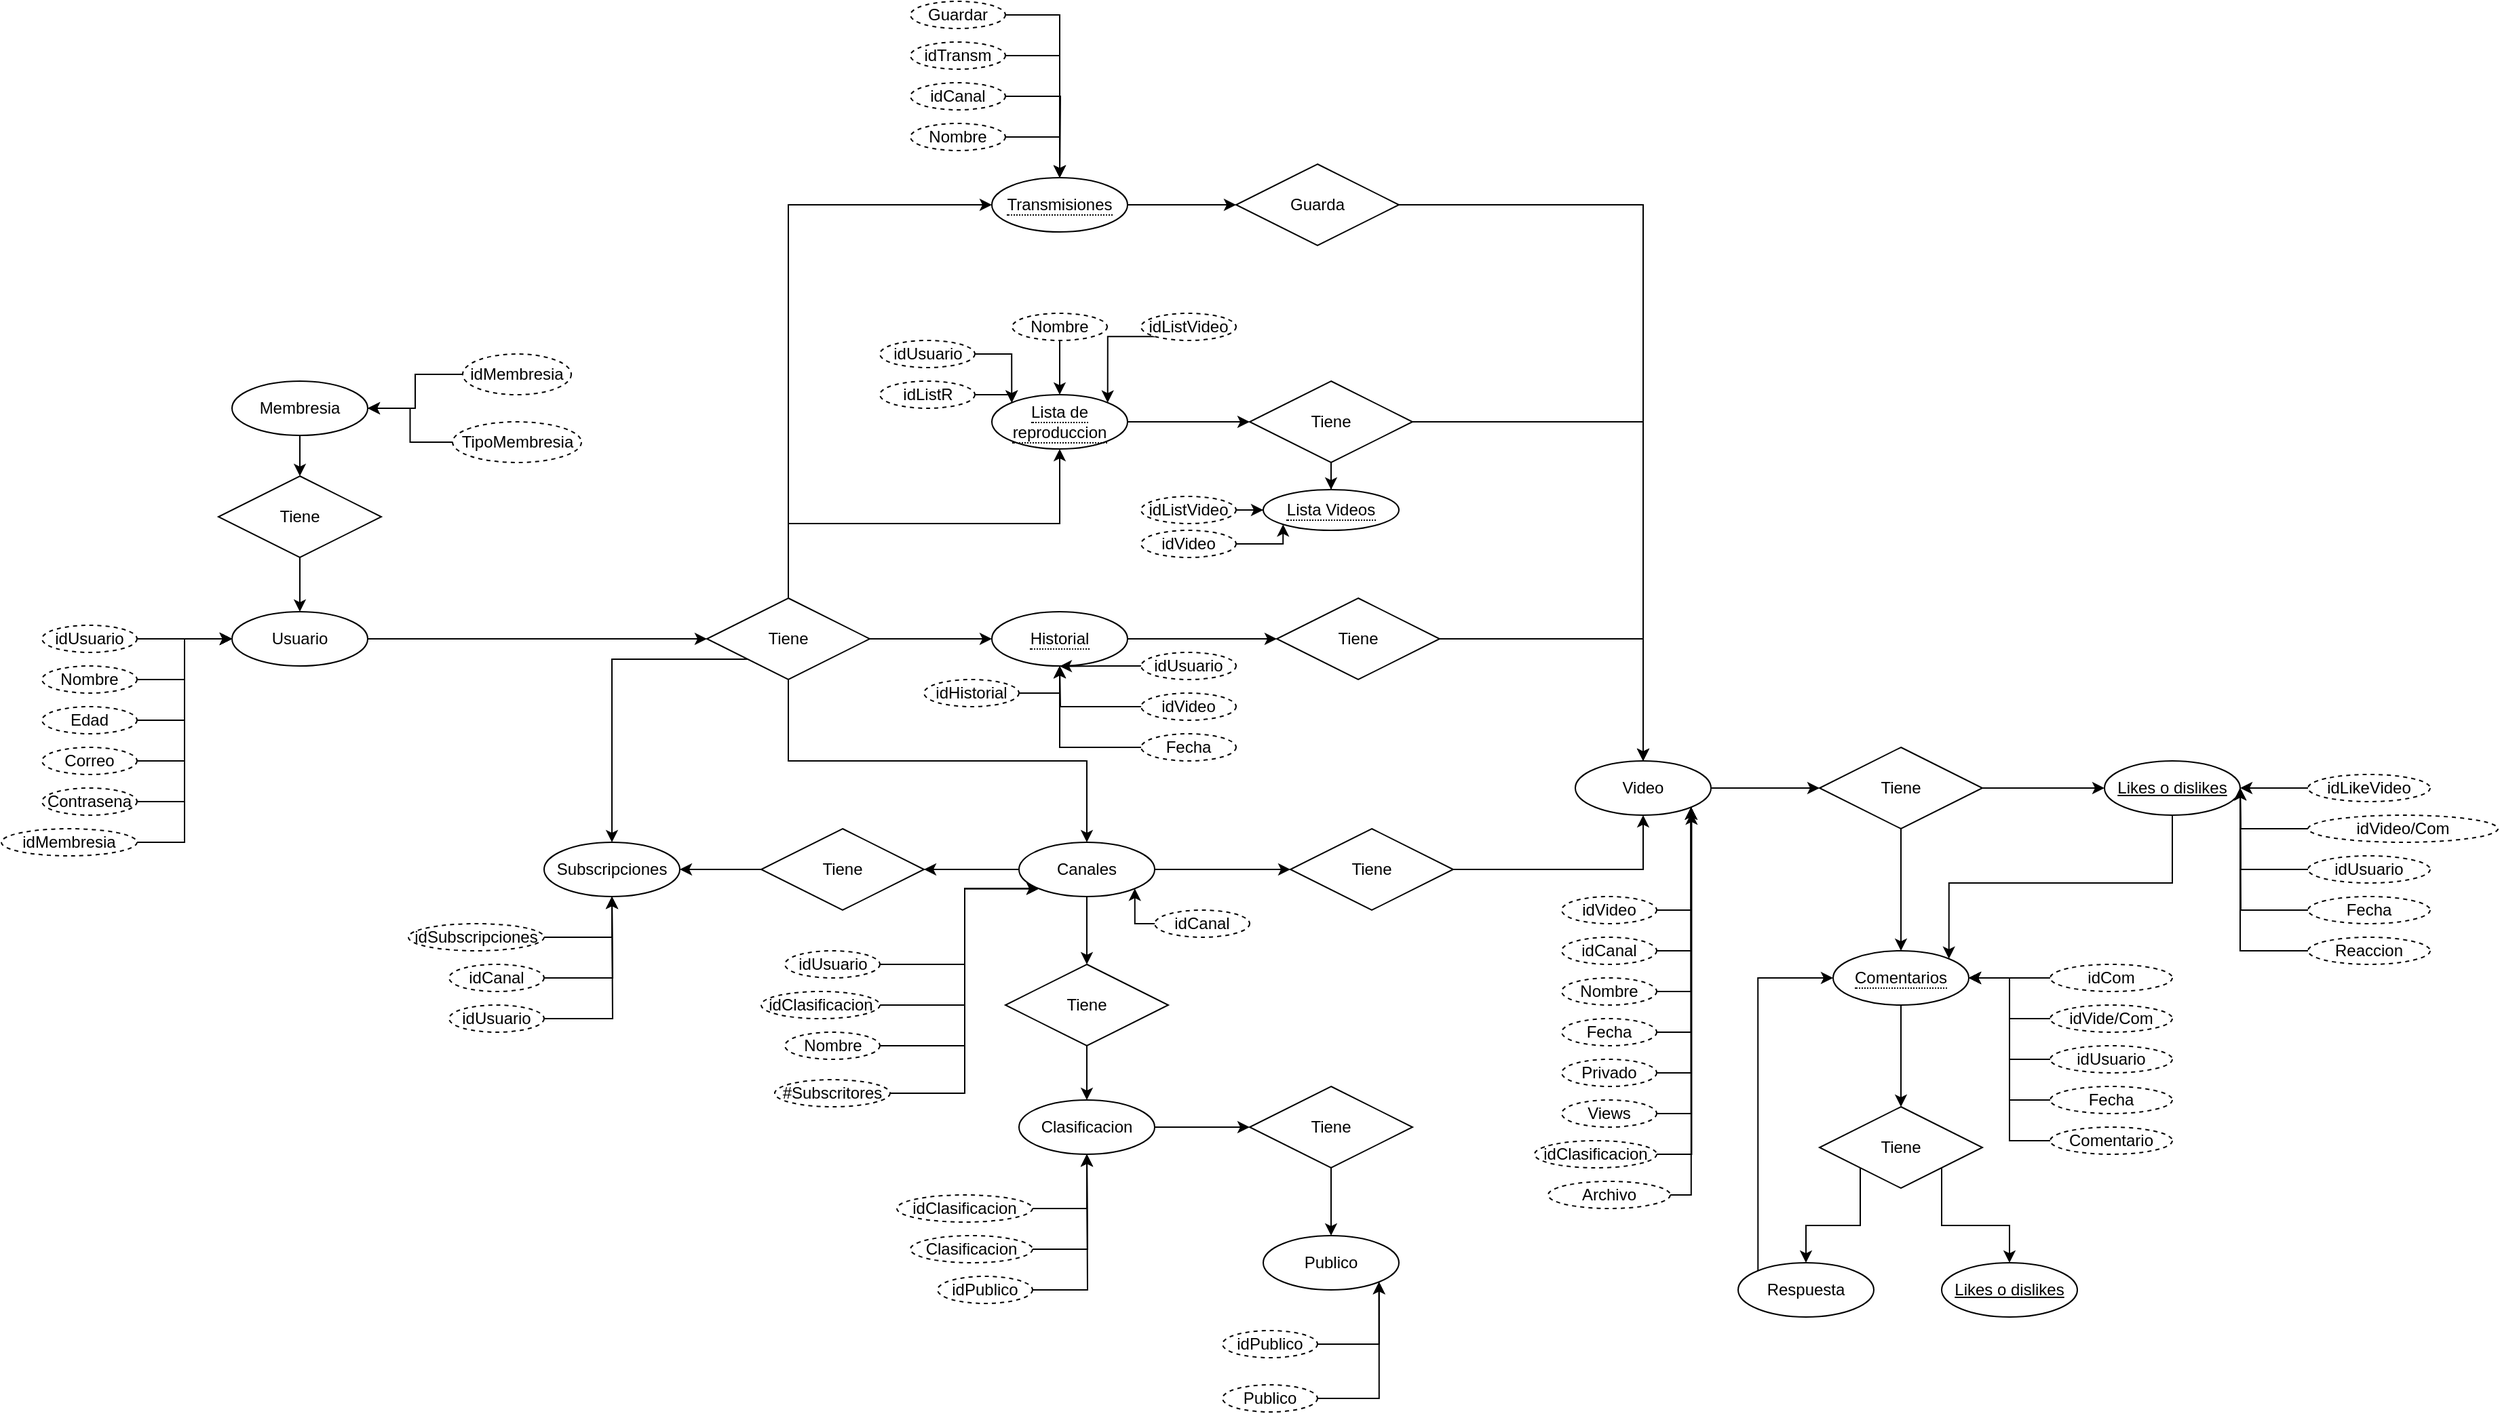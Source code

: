 <mxfile version="21.2.8" type="device">
  <diagram name="Página-1" id="x9-BwdDEvljTsPrbuYUk">
    <mxGraphModel dx="1634" dy="1512" grid="1" gridSize="10" guides="1" tooltips="1" connect="1" arrows="1" fold="1" page="1" pageScale="1" pageWidth="827" pageHeight="1169" math="0" shadow="0">
      <root>
        <mxCell id="0" />
        <mxCell id="1" parent="0" />
        <mxCell id="xXruQWbL6GqGqKSQ3jyv-20" style="edgeStyle=orthogonalEdgeStyle;rounded=0;orthogonalLoop=1;jettySize=auto;html=1;exitX=1;exitY=0.5;exitDx=0;exitDy=0;" edge="1" parent="1" source="xXruQWbL6GqGqKSQ3jyv-1" target="xXruQWbL6GqGqKSQ3jyv-2">
          <mxGeometry relative="1" as="geometry" />
        </mxCell>
        <mxCell id="xXruQWbL6GqGqKSQ3jyv-1" value="Usuario" style="ellipse;whiteSpace=wrap;html=1;align=center;" vertex="1" parent="1">
          <mxGeometry x="-130" y="220" width="100" height="40" as="geometry" />
        </mxCell>
        <mxCell id="xXruQWbL6GqGqKSQ3jyv-21" style="edgeStyle=orthogonalEdgeStyle;rounded=0;orthogonalLoop=1;jettySize=auto;html=1;exitX=1;exitY=0.5;exitDx=0;exitDy=0;entryX=0;entryY=0.5;entryDx=0;entryDy=0;" edge="1" parent="1" source="xXruQWbL6GqGqKSQ3jyv-2" target="xXruQWbL6GqGqKSQ3jyv-4">
          <mxGeometry relative="1" as="geometry" />
        </mxCell>
        <mxCell id="xXruQWbL6GqGqKSQ3jyv-23" style="edgeStyle=orthogonalEdgeStyle;rounded=0;orthogonalLoop=1;jettySize=auto;html=1;exitX=0.5;exitY=1;exitDx=0;exitDy=0;entryX=0.5;entryY=0;entryDx=0;entryDy=0;" edge="1" parent="1" source="xXruQWbL6GqGqKSQ3jyv-2" target="xXruQWbL6GqGqKSQ3jyv-5">
          <mxGeometry relative="1" as="geometry" />
        </mxCell>
        <mxCell id="xXruQWbL6GqGqKSQ3jyv-24" style="edgeStyle=orthogonalEdgeStyle;rounded=0;orthogonalLoop=1;jettySize=auto;html=1;exitX=0.5;exitY=0;exitDx=0;exitDy=0;entryX=0.5;entryY=1;entryDx=0;entryDy=0;" edge="1" parent="1" source="xXruQWbL6GqGqKSQ3jyv-2" target="xXruQWbL6GqGqKSQ3jyv-3">
          <mxGeometry relative="1" as="geometry" />
        </mxCell>
        <mxCell id="xXruQWbL6GqGqKSQ3jyv-27" style="edgeStyle=orthogonalEdgeStyle;rounded=0;orthogonalLoop=1;jettySize=auto;html=1;exitX=0;exitY=1;exitDx=0;exitDy=0;entryX=0.5;entryY=0;entryDx=0;entryDy=0;" edge="1" parent="1" source="xXruQWbL6GqGqKSQ3jyv-2" target="xXruQWbL6GqGqKSQ3jyv-7">
          <mxGeometry relative="1" as="geometry" />
        </mxCell>
        <mxCell id="xXruQWbL6GqGqKSQ3jyv-58" style="edgeStyle=orthogonalEdgeStyle;rounded=0;orthogonalLoop=1;jettySize=auto;html=1;exitX=0.5;exitY=0;exitDx=0;exitDy=0;entryX=0;entryY=0.5;entryDx=0;entryDy=0;" edge="1" parent="1" source="xXruQWbL6GqGqKSQ3jyv-2" target="xXruQWbL6GqGqKSQ3jyv-56">
          <mxGeometry relative="1" as="geometry" />
        </mxCell>
        <mxCell id="xXruQWbL6GqGqKSQ3jyv-2" value="Tiene" style="shape=rhombus;perimeter=rhombusPerimeter;whiteSpace=wrap;html=1;align=center;" vertex="1" parent="1">
          <mxGeometry x="220" y="210" width="120" height="60" as="geometry" />
        </mxCell>
        <mxCell id="xXruQWbL6GqGqKSQ3jyv-28" style="edgeStyle=orthogonalEdgeStyle;rounded=0;orthogonalLoop=1;jettySize=auto;html=1;exitX=1;exitY=0.5;exitDx=0;exitDy=0;entryX=0;entryY=0.5;entryDx=0;entryDy=0;" edge="1" parent="1" source="xXruQWbL6GqGqKSQ3jyv-3" target="xXruQWbL6GqGqKSQ3jyv-9">
          <mxGeometry relative="1" as="geometry" />
        </mxCell>
        <mxCell id="xXruQWbL6GqGqKSQ3jyv-3" value="&lt;span style=&quot;border-bottom: 1px dotted&quot;&gt;Lista de reproduccion&lt;/span&gt;" style="ellipse;whiteSpace=wrap;html=1;align=center;" vertex="1" parent="1">
          <mxGeometry x="430" y="60" width="100" height="40" as="geometry" />
        </mxCell>
        <mxCell id="xXruQWbL6GqGqKSQ3jyv-125" style="edgeStyle=orthogonalEdgeStyle;rounded=0;orthogonalLoop=1;jettySize=auto;html=1;exitX=1;exitY=0.5;exitDx=0;exitDy=0;entryX=0;entryY=0.5;entryDx=0;entryDy=0;" edge="1" parent="1" source="xXruQWbL6GqGqKSQ3jyv-4" target="xXruQWbL6GqGqKSQ3jyv-6">
          <mxGeometry relative="1" as="geometry" />
        </mxCell>
        <mxCell id="xXruQWbL6GqGqKSQ3jyv-4" value="&lt;span style=&quot;border-bottom: 1px dotted&quot;&gt;Historial&lt;/span&gt;" style="ellipse;whiteSpace=wrap;html=1;align=center;" vertex="1" parent="1">
          <mxGeometry x="430" y="220" width="100" height="40" as="geometry" />
        </mxCell>
        <mxCell id="xXruQWbL6GqGqKSQ3jyv-25" style="edgeStyle=orthogonalEdgeStyle;rounded=0;orthogonalLoop=1;jettySize=auto;html=1;exitX=0;exitY=0.5;exitDx=0;exitDy=0;entryX=1;entryY=0.5;entryDx=0;entryDy=0;" edge="1" parent="1" source="xXruQWbL6GqGqKSQ3jyv-5" target="xXruQWbL6GqGqKSQ3jyv-10">
          <mxGeometry relative="1" as="geometry" />
        </mxCell>
        <mxCell id="xXruQWbL6GqGqKSQ3jyv-29" style="edgeStyle=orthogonalEdgeStyle;rounded=0;orthogonalLoop=1;jettySize=auto;html=1;exitX=1;exitY=0.5;exitDx=0;exitDy=0;" edge="1" parent="1" source="xXruQWbL6GqGqKSQ3jyv-5" target="xXruQWbL6GqGqKSQ3jyv-11">
          <mxGeometry relative="1" as="geometry" />
        </mxCell>
        <mxCell id="xXruQWbL6GqGqKSQ3jyv-44" value="" style="edgeStyle=orthogonalEdgeStyle;rounded=0;orthogonalLoop=1;jettySize=auto;html=1;" edge="1" parent="1" source="xXruQWbL6GqGqKSQ3jyv-5" target="xXruQWbL6GqGqKSQ3jyv-42">
          <mxGeometry relative="1" as="geometry" />
        </mxCell>
        <mxCell id="xXruQWbL6GqGqKSQ3jyv-5" value="Canales" style="ellipse;whiteSpace=wrap;html=1;align=center;" vertex="1" parent="1">
          <mxGeometry x="450" y="390" width="100" height="40" as="geometry" />
        </mxCell>
        <mxCell id="xXruQWbL6GqGqKSQ3jyv-31" style="edgeStyle=orthogonalEdgeStyle;rounded=0;orthogonalLoop=1;jettySize=auto;html=1;exitX=1;exitY=0.5;exitDx=0;exitDy=0;entryX=0.5;entryY=0;entryDx=0;entryDy=0;" edge="1" parent="1" source="xXruQWbL6GqGqKSQ3jyv-6" target="xXruQWbL6GqGqKSQ3jyv-8">
          <mxGeometry relative="1" as="geometry" />
        </mxCell>
        <mxCell id="xXruQWbL6GqGqKSQ3jyv-6" value="Tiene" style="shape=rhombus;perimeter=rhombusPerimeter;whiteSpace=wrap;html=1;align=center;" vertex="1" parent="1">
          <mxGeometry x="640" y="210" width="120" height="60" as="geometry" />
        </mxCell>
        <mxCell id="xXruQWbL6GqGqKSQ3jyv-7" value="Subscripciones" style="ellipse;whiteSpace=wrap;html=1;align=center;" vertex="1" parent="1">
          <mxGeometry x="100" y="390" width="100" height="40" as="geometry" />
        </mxCell>
        <mxCell id="xXruQWbL6GqGqKSQ3jyv-33" style="edgeStyle=orthogonalEdgeStyle;rounded=0;orthogonalLoop=1;jettySize=auto;html=1;exitX=1;exitY=0.5;exitDx=0;exitDy=0;entryX=0;entryY=0.5;entryDx=0;entryDy=0;" edge="1" parent="1" source="xXruQWbL6GqGqKSQ3jyv-8" target="xXruQWbL6GqGqKSQ3jyv-14">
          <mxGeometry relative="1" as="geometry" />
        </mxCell>
        <mxCell id="xXruQWbL6GqGqKSQ3jyv-8" value="Video" style="ellipse;whiteSpace=wrap;html=1;align=center;" vertex="1" parent="1">
          <mxGeometry x="860" y="330" width="100" height="40" as="geometry" />
        </mxCell>
        <mxCell id="xXruQWbL6GqGqKSQ3jyv-30" style="edgeStyle=orthogonalEdgeStyle;rounded=0;orthogonalLoop=1;jettySize=auto;html=1;exitX=1;exitY=0.5;exitDx=0;exitDy=0;entryX=0.5;entryY=0;entryDx=0;entryDy=0;" edge="1" parent="1" source="xXruQWbL6GqGqKSQ3jyv-9" target="xXruQWbL6GqGqKSQ3jyv-8">
          <mxGeometry relative="1" as="geometry" />
        </mxCell>
        <mxCell id="xXruQWbL6GqGqKSQ3jyv-135" value="" style="edgeStyle=orthogonalEdgeStyle;rounded=0;orthogonalLoop=1;jettySize=auto;html=1;" edge="1" parent="1" source="xXruQWbL6GqGqKSQ3jyv-9" target="xXruQWbL6GqGqKSQ3jyv-134">
          <mxGeometry relative="1" as="geometry" />
        </mxCell>
        <mxCell id="xXruQWbL6GqGqKSQ3jyv-9" value="Tiene" style="shape=rhombus;perimeter=rhombusPerimeter;whiteSpace=wrap;html=1;align=center;" vertex="1" parent="1">
          <mxGeometry x="620" y="50" width="120" height="60" as="geometry" />
        </mxCell>
        <mxCell id="xXruQWbL6GqGqKSQ3jyv-26" value="" style="edgeStyle=orthogonalEdgeStyle;rounded=0;orthogonalLoop=1;jettySize=auto;html=1;" edge="1" parent="1" source="xXruQWbL6GqGqKSQ3jyv-10" target="xXruQWbL6GqGqKSQ3jyv-7">
          <mxGeometry relative="1" as="geometry" />
        </mxCell>
        <mxCell id="xXruQWbL6GqGqKSQ3jyv-10" value="Tiene" style="shape=rhombus;perimeter=rhombusPerimeter;whiteSpace=wrap;html=1;align=center;" vertex="1" parent="1">
          <mxGeometry x="260" y="380" width="120" height="60" as="geometry" />
        </mxCell>
        <mxCell id="xXruQWbL6GqGqKSQ3jyv-32" style="edgeStyle=orthogonalEdgeStyle;rounded=0;orthogonalLoop=1;jettySize=auto;html=1;exitX=1;exitY=0.5;exitDx=0;exitDy=0;entryX=0.5;entryY=1;entryDx=0;entryDy=0;" edge="1" parent="1" source="xXruQWbL6GqGqKSQ3jyv-11" target="xXruQWbL6GqGqKSQ3jyv-8">
          <mxGeometry relative="1" as="geometry" />
        </mxCell>
        <mxCell id="xXruQWbL6GqGqKSQ3jyv-11" value="Tiene" style="shape=rhombus;perimeter=rhombusPerimeter;whiteSpace=wrap;html=1;align=center;" vertex="1" parent="1">
          <mxGeometry x="650" y="380" width="120" height="60" as="geometry" />
        </mxCell>
        <mxCell id="xXruQWbL6GqGqKSQ3jyv-221" style="edgeStyle=orthogonalEdgeStyle;rounded=0;orthogonalLoop=1;jettySize=auto;html=1;exitX=0.5;exitY=1;exitDx=0;exitDy=0;entryX=1;entryY=0;entryDx=0;entryDy=0;" edge="1" parent="1" source="xXruQWbL6GqGqKSQ3jyv-12" target="xXruQWbL6GqGqKSQ3jyv-15">
          <mxGeometry relative="1" as="geometry" />
        </mxCell>
        <mxCell id="xXruQWbL6GqGqKSQ3jyv-12" value="Likes o dislikes" style="ellipse;whiteSpace=wrap;html=1;align=center;fontStyle=4;" vertex="1" parent="1">
          <mxGeometry x="1250" y="330" width="100" height="40" as="geometry" />
        </mxCell>
        <mxCell id="xXruQWbL6GqGqKSQ3jyv-34" style="edgeStyle=orthogonalEdgeStyle;rounded=0;orthogonalLoop=1;jettySize=auto;html=1;exitX=1;exitY=0.5;exitDx=0;exitDy=0;" edge="1" parent="1" source="xXruQWbL6GqGqKSQ3jyv-14" target="xXruQWbL6GqGqKSQ3jyv-12">
          <mxGeometry relative="1" as="geometry" />
        </mxCell>
        <mxCell id="xXruQWbL6GqGqKSQ3jyv-35" style="edgeStyle=orthogonalEdgeStyle;rounded=0;orthogonalLoop=1;jettySize=auto;html=1;exitX=0.5;exitY=1;exitDx=0;exitDy=0;entryX=0.5;entryY=0;entryDx=0;entryDy=0;" edge="1" parent="1" source="xXruQWbL6GqGqKSQ3jyv-14" target="xXruQWbL6GqGqKSQ3jyv-15">
          <mxGeometry relative="1" as="geometry" />
        </mxCell>
        <mxCell id="xXruQWbL6GqGqKSQ3jyv-14" value="Tiene" style="shape=rhombus;perimeter=rhombusPerimeter;whiteSpace=wrap;html=1;align=center;" vertex="1" parent="1">
          <mxGeometry x="1040" y="320" width="120" height="60" as="geometry" />
        </mxCell>
        <mxCell id="xXruQWbL6GqGqKSQ3jyv-37" value="" style="edgeStyle=orthogonalEdgeStyle;rounded=0;orthogonalLoop=1;jettySize=auto;html=1;" edge="1" parent="1" source="xXruQWbL6GqGqKSQ3jyv-15" target="xXruQWbL6GqGqKSQ3jyv-18">
          <mxGeometry relative="1" as="geometry" />
        </mxCell>
        <mxCell id="xXruQWbL6GqGqKSQ3jyv-15" value="&lt;span style=&quot;border-bottom: 1px dotted&quot;&gt;Comentarios&lt;/span&gt;" style="ellipse;whiteSpace=wrap;html=1;align=center;" vertex="1" parent="1">
          <mxGeometry x="1050" y="470" width="100" height="40" as="geometry" />
        </mxCell>
        <mxCell id="xXruQWbL6GqGqKSQ3jyv-16" value="Likes o dislikes" style="ellipse;whiteSpace=wrap;html=1;align=center;fontStyle=4;" vertex="1" parent="1">
          <mxGeometry x="1130" y="700" width="100" height="40" as="geometry" />
        </mxCell>
        <mxCell id="xXruQWbL6GqGqKSQ3jyv-38" style="edgeStyle=orthogonalEdgeStyle;rounded=0;orthogonalLoop=1;jettySize=auto;html=1;exitX=1;exitY=1;exitDx=0;exitDy=0;entryX=0.5;entryY=0;entryDx=0;entryDy=0;" edge="1" parent="1" source="xXruQWbL6GqGqKSQ3jyv-18" target="xXruQWbL6GqGqKSQ3jyv-16">
          <mxGeometry relative="1" as="geometry" />
        </mxCell>
        <mxCell id="xXruQWbL6GqGqKSQ3jyv-39" style="edgeStyle=orthogonalEdgeStyle;rounded=0;orthogonalLoop=1;jettySize=auto;html=1;exitX=0;exitY=1;exitDx=0;exitDy=0;entryX=0.5;entryY=0;entryDx=0;entryDy=0;" edge="1" parent="1" source="xXruQWbL6GqGqKSQ3jyv-18" target="xXruQWbL6GqGqKSQ3jyv-19">
          <mxGeometry relative="1" as="geometry" />
        </mxCell>
        <mxCell id="xXruQWbL6GqGqKSQ3jyv-18" value="Tiene" style="shape=rhombus;perimeter=rhombusPerimeter;whiteSpace=wrap;html=1;align=center;" vertex="1" parent="1">
          <mxGeometry x="1040" y="585" width="120" height="60" as="geometry" />
        </mxCell>
        <mxCell id="xXruQWbL6GqGqKSQ3jyv-220" style="edgeStyle=orthogonalEdgeStyle;rounded=0;orthogonalLoop=1;jettySize=auto;html=1;exitX=0;exitY=0;exitDx=0;exitDy=0;entryX=0;entryY=0.5;entryDx=0;entryDy=0;" edge="1" parent="1" source="xXruQWbL6GqGqKSQ3jyv-19" target="xXruQWbL6GqGqKSQ3jyv-15">
          <mxGeometry relative="1" as="geometry" />
        </mxCell>
        <mxCell id="xXruQWbL6GqGqKSQ3jyv-19" value="Respuesta" style="ellipse;whiteSpace=wrap;html=1;align=center;" vertex="1" parent="1">
          <mxGeometry x="980" y="700" width="100" height="40" as="geometry" />
        </mxCell>
        <mxCell id="xXruQWbL6GqGqKSQ3jyv-45" value="" style="edgeStyle=orthogonalEdgeStyle;rounded=0;orthogonalLoop=1;jettySize=auto;html=1;" edge="1" parent="1" source="xXruQWbL6GqGqKSQ3jyv-42" target="xXruQWbL6GqGqKSQ3jyv-43">
          <mxGeometry relative="1" as="geometry" />
        </mxCell>
        <mxCell id="xXruQWbL6GqGqKSQ3jyv-42" value="Tiene" style="shape=rhombus;perimeter=rhombusPerimeter;whiteSpace=wrap;html=1;align=center;" vertex="1" parent="1">
          <mxGeometry x="440" y="480" width="120" height="60" as="geometry" />
        </mxCell>
        <mxCell id="xXruQWbL6GqGqKSQ3jyv-101" style="edgeStyle=orthogonalEdgeStyle;rounded=0;orthogonalLoop=1;jettySize=auto;html=1;exitX=1;exitY=0.5;exitDx=0;exitDy=0;entryX=0;entryY=0.5;entryDx=0;entryDy=0;" edge="1" parent="1" source="xXruQWbL6GqGqKSQ3jyv-43" target="xXruQWbL6GqGqKSQ3jyv-97">
          <mxGeometry relative="1" as="geometry" />
        </mxCell>
        <mxCell id="xXruQWbL6GqGqKSQ3jyv-43" value="Clasificacion" style="ellipse;whiteSpace=wrap;html=1;align=center;" vertex="1" parent="1">
          <mxGeometry x="450" y="580" width="100" height="40" as="geometry" />
        </mxCell>
        <mxCell id="xXruQWbL6GqGqKSQ3jyv-60" value="" style="edgeStyle=orthogonalEdgeStyle;rounded=0;orthogonalLoop=1;jettySize=auto;html=1;" edge="1" parent="1" source="xXruQWbL6GqGqKSQ3jyv-56" target="xXruQWbL6GqGqKSQ3jyv-59">
          <mxGeometry relative="1" as="geometry" />
        </mxCell>
        <mxCell id="xXruQWbL6GqGqKSQ3jyv-56" value="&lt;span style=&quot;border-bottom: 1px dotted&quot;&gt;Transmisiones&lt;/span&gt;" style="ellipse;whiteSpace=wrap;html=1;align=center;" vertex="1" parent="1">
          <mxGeometry x="430" y="-100" width="100" height="40" as="geometry" />
        </mxCell>
        <mxCell id="xXruQWbL6GqGqKSQ3jyv-61" style="edgeStyle=orthogonalEdgeStyle;rounded=0;orthogonalLoop=1;jettySize=auto;html=1;exitX=1;exitY=0.5;exitDx=0;exitDy=0;" edge="1" parent="1" source="xXruQWbL6GqGqKSQ3jyv-59" target="xXruQWbL6GqGqKSQ3jyv-8">
          <mxGeometry relative="1" as="geometry" />
        </mxCell>
        <mxCell id="xXruQWbL6GqGqKSQ3jyv-59" value="Guarda" style="shape=rhombus;perimeter=rhombusPerimeter;whiteSpace=wrap;html=1;align=center;" vertex="1" parent="1">
          <mxGeometry x="610" y="-110" width="120" height="60" as="geometry" />
        </mxCell>
        <mxCell id="xXruQWbL6GqGqKSQ3jyv-233" value="" style="edgeStyle=orthogonalEdgeStyle;rounded=0;orthogonalLoop=1;jettySize=auto;html=1;" edge="1" parent="1" source="xXruQWbL6GqGqKSQ3jyv-70" target="xXruQWbL6GqGqKSQ3jyv-231">
          <mxGeometry relative="1" as="geometry" />
        </mxCell>
        <mxCell id="xXruQWbL6GqGqKSQ3jyv-70" value="Membresia" style="ellipse;whiteSpace=wrap;html=1;align=center;" vertex="1" parent="1">
          <mxGeometry x="-130" y="50" width="100" height="40" as="geometry" />
        </mxCell>
        <mxCell id="xXruQWbL6GqGqKSQ3jyv-236" style="edgeStyle=orthogonalEdgeStyle;rounded=0;orthogonalLoop=1;jettySize=auto;html=1;exitX=0;exitY=0.5;exitDx=0;exitDy=0;entryX=1;entryY=0.5;entryDx=0;entryDy=0;" edge="1" parent="1" source="xXruQWbL6GqGqKSQ3jyv-72" target="xXruQWbL6GqGqKSQ3jyv-70">
          <mxGeometry relative="1" as="geometry" />
        </mxCell>
        <mxCell id="xXruQWbL6GqGqKSQ3jyv-72" value="idMembresia" style="ellipse;whiteSpace=wrap;html=1;align=center;dashed=1;" vertex="1" parent="1">
          <mxGeometry x="40" y="30" width="80" height="30" as="geometry" />
        </mxCell>
        <mxCell id="xXruQWbL6GqGqKSQ3jyv-235" style="edgeStyle=orthogonalEdgeStyle;rounded=0;orthogonalLoop=1;jettySize=auto;html=1;exitX=0;exitY=0.5;exitDx=0;exitDy=0;entryX=1;entryY=0.5;entryDx=0;entryDy=0;" edge="1" parent="1" source="xXruQWbL6GqGqKSQ3jyv-73" target="xXruQWbL6GqGqKSQ3jyv-70">
          <mxGeometry relative="1" as="geometry" />
        </mxCell>
        <mxCell id="xXruQWbL6GqGqKSQ3jyv-73" value="TipoMembresia" style="ellipse;whiteSpace=wrap;html=1;align=center;dashed=1;" vertex="1" parent="1">
          <mxGeometry x="32.5" y="80" width="95" height="30" as="geometry" />
        </mxCell>
        <mxCell id="xXruQWbL6GqGqKSQ3jyv-225" value="" style="edgeStyle=orthogonalEdgeStyle;rounded=0;orthogonalLoop=1;jettySize=auto;html=1;" edge="1" parent="1" source="xXruQWbL6GqGqKSQ3jyv-76" target="xXruQWbL6GqGqKSQ3jyv-1">
          <mxGeometry relative="1" as="geometry" />
        </mxCell>
        <mxCell id="xXruQWbL6GqGqKSQ3jyv-76" value="idUsuario" style="ellipse;whiteSpace=wrap;html=1;align=center;dashed=1;" vertex="1" parent="1">
          <mxGeometry x="-270" y="230" width="70" height="20" as="geometry" />
        </mxCell>
        <mxCell id="xXruQWbL6GqGqKSQ3jyv-230" style="edgeStyle=orthogonalEdgeStyle;rounded=0;orthogonalLoop=1;jettySize=auto;html=1;exitX=1;exitY=0.5;exitDx=0;exitDy=0;entryX=0;entryY=0.5;entryDx=0;entryDy=0;" edge="1" parent="1" source="xXruQWbL6GqGqKSQ3jyv-77" target="xXruQWbL6GqGqKSQ3jyv-1">
          <mxGeometry relative="1" as="geometry" />
        </mxCell>
        <mxCell id="xXruQWbL6GqGqKSQ3jyv-77" value="Nombre" style="ellipse;whiteSpace=wrap;html=1;align=center;dashed=1;" vertex="1" parent="1">
          <mxGeometry x="-270" y="260" width="70" height="20" as="geometry" />
        </mxCell>
        <mxCell id="xXruQWbL6GqGqKSQ3jyv-229" style="edgeStyle=orthogonalEdgeStyle;rounded=0;orthogonalLoop=1;jettySize=auto;html=1;exitX=1;exitY=0.5;exitDx=0;exitDy=0;entryX=0;entryY=0.5;entryDx=0;entryDy=0;" edge="1" parent="1" source="xXruQWbL6GqGqKSQ3jyv-78" target="xXruQWbL6GqGqKSQ3jyv-1">
          <mxGeometry relative="1" as="geometry" />
        </mxCell>
        <mxCell id="xXruQWbL6GqGqKSQ3jyv-78" value="Edad" style="ellipse;whiteSpace=wrap;html=1;align=center;dashed=1;" vertex="1" parent="1">
          <mxGeometry x="-270" y="290" width="70" height="20" as="geometry" />
        </mxCell>
        <mxCell id="xXruQWbL6GqGqKSQ3jyv-91" style="edgeStyle=orthogonalEdgeStyle;rounded=0;orthogonalLoop=1;jettySize=auto;html=1;exitX=1;exitY=0.5;exitDx=0;exitDy=0;entryX=0.5;entryY=1;entryDx=0;entryDy=0;" edge="1" parent="1" source="xXruQWbL6GqGqKSQ3jyv-87" target="xXruQWbL6GqGqKSQ3jyv-7">
          <mxGeometry relative="1" as="geometry" />
        </mxCell>
        <mxCell id="xXruQWbL6GqGqKSQ3jyv-87" value="idSubscripciones" style="ellipse;whiteSpace=wrap;html=1;align=center;dashed=1;" vertex="1" parent="1">
          <mxGeometry y="450" width="100" height="20" as="geometry" />
        </mxCell>
        <mxCell id="xXruQWbL6GqGqKSQ3jyv-92" style="edgeStyle=orthogonalEdgeStyle;rounded=0;orthogonalLoop=1;jettySize=auto;html=1;exitX=1;exitY=0.5;exitDx=0;exitDy=0;" edge="1" parent="1" source="xXruQWbL6GqGqKSQ3jyv-88">
          <mxGeometry relative="1" as="geometry">
            <mxPoint x="150" y="430" as="targetPoint" />
          </mxGeometry>
        </mxCell>
        <mxCell id="xXruQWbL6GqGqKSQ3jyv-88" value="idCanal" style="ellipse;whiteSpace=wrap;html=1;align=center;dashed=1;" vertex="1" parent="1">
          <mxGeometry x="30" y="480" width="70" height="20" as="geometry" />
        </mxCell>
        <mxCell id="xXruQWbL6GqGqKSQ3jyv-93" style="edgeStyle=orthogonalEdgeStyle;rounded=0;orthogonalLoop=1;jettySize=auto;html=1;exitX=1;exitY=0.5;exitDx=0;exitDy=0;" edge="1" parent="1" source="xXruQWbL6GqGqKSQ3jyv-90">
          <mxGeometry relative="1" as="geometry">
            <mxPoint x="150" y="430" as="targetPoint" />
          </mxGeometry>
        </mxCell>
        <mxCell id="xXruQWbL6GqGqKSQ3jyv-90" value="idUsuario" style="ellipse;whiteSpace=wrap;html=1;align=center;dashed=1;" vertex="1" parent="1">
          <mxGeometry x="30" y="510" width="70" height="20" as="geometry" />
        </mxCell>
        <mxCell id="xXruQWbL6GqGqKSQ3jyv-105" style="edgeStyle=orthogonalEdgeStyle;rounded=0;orthogonalLoop=1;jettySize=auto;html=1;exitX=1;exitY=0.5;exitDx=0;exitDy=0;entryX=0.5;entryY=1;entryDx=0;entryDy=0;" edge="1" parent="1" source="xXruQWbL6GqGqKSQ3jyv-94" target="xXruQWbL6GqGqKSQ3jyv-43">
          <mxGeometry relative="1" as="geometry" />
        </mxCell>
        <mxCell id="xXruQWbL6GqGqKSQ3jyv-94" value="idClasificacion" style="ellipse;whiteSpace=wrap;html=1;align=center;dashed=1;" vertex="1" parent="1">
          <mxGeometry x="360" y="650" width="100" height="20" as="geometry" />
        </mxCell>
        <mxCell id="xXruQWbL6GqGqKSQ3jyv-106" style="edgeStyle=orthogonalEdgeStyle;rounded=0;orthogonalLoop=1;jettySize=auto;html=1;exitX=1;exitY=0.5;exitDx=0;exitDy=0;" edge="1" parent="1" source="xXruQWbL6GqGqKSQ3jyv-95">
          <mxGeometry relative="1" as="geometry">
            <mxPoint x="500" y="620" as="targetPoint" />
          </mxGeometry>
        </mxCell>
        <mxCell id="xXruQWbL6GqGqKSQ3jyv-95" value="Clasificacion" style="ellipse;whiteSpace=wrap;html=1;align=center;dashed=1;" vertex="1" parent="1">
          <mxGeometry x="370" y="680" width="90" height="20" as="geometry" />
        </mxCell>
        <mxCell id="xXruQWbL6GqGqKSQ3jyv-107" style="edgeStyle=orthogonalEdgeStyle;rounded=0;orthogonalLoop=1;jettySize=auto;html=1;exitX=1;exitY=0.5;exitDx=0;exitDy=0;" edge="1" parent="1" source="xXruQWbL6GqGqKSQ3jyv-96">
          <mxGeometry relative="1" as="geometry">
            <mxPoint x="500" y="620" as="targetPoint" />
          </mxGeometry>
        </mxCell>
        <mxCell id="xXruQWbL6GqGqKSQ3jyv-96" value="idPublico" style="ellipse;whiteSpace=wrap;html=1;align=center;dashed=1;" vertex="1" parent="1">
          <mxGeometry x="390" y="710" width="70" height="20" as="geometry" />
        </mxCell>
        <mxCell id="xXruQWbL6GqGqKSQ3jyv-104" value="" style="edgeStyle=orthogonalEdgeStyle;rounded=0;orthogonalLoop=1;jettySize=auto;html=1;" edge="1" parent="1" source="xXruQWbL6GqGqKSQ3jyv-97" target="xXruQWbL6GqGqKSQ3jyv-99">
          <mxGeometry relative="1" as="geometry" />
        </mxCell>
        <mxCell id="xXruQWbL6GqGqKSQ3jyv-97" value="Tiene" style="shape=rhombus;perimeter=rhombusPerimeter;whiteSpace=wrap;html=1;align=center;" vertex="1" parent="1">
          <mxGeometry x="620" y="570" width="120" height="60" as="geometry" />
        </mxCell>
        <mxCell id="xXruQWbL6GqGqKSQ3jyv-99" value="Publico" style="ellipse;whiteSpace=wrap;html=1;align=center;" vertex="1" parent="1">
          <mxGeometry x="630" y="680" width="100" height="40" as="geometry" />
        </mxCell>
        <mxCell id="xXruQWbL6GqGqKSQ3jyv-110" style="edgeStyle=orthogonalEdgeStyle;rounded=0;orthogonalLoop=1;jettySize=auto;html=1;exitX=1;exitY=0.5;exitDx=0;exitDy=0;entryX=1;entryY=1;entryDx=0;entryDy=0;" edge="1" parent="1" source="xXruQWbL6GqGqKSQ3jyv-108" target="xXruQWbL6GqGqKSQ3jyv-99">
          <mxGeometry relative="1" as="geometry" />
        </mxCell>
        <mxCell id="xXruQWbL6GqGqKSQ3jyv-108" value="idPublico" style="ellipse;whiteSpace=wrap;html=1;align=center;dashed=1;" vertex="1" parent="1">
          <mxGeometry x="600" y="750" width="70" height="20" as="geometry" />
        </mxCell>
        <mxCell id="xXruQWbL6GqGqKSQ3jyv-112" style="edgeStyle=orthogonalEdgeStyle;rounded=0;orthogonalLoop=1;jettySize=auto;html=1;exitX=1;exitY=0.5;exitDx=0;exitDy=0;entryX=1;entryY=1;entryDx=0;entryDy=0;" edge="1" parent="1" source="xXruQWbL6GqGqKSQ3jyv-109" target="xXruQWbL6GqGqKSQ3jyv-99">
          <mxGeometry relative="1" as="geometry" />
        </mxCell>
        <mxCell id="xXruQWbL6GqGqKSQ3jyv-109" value="Publico" style="ellipse;whiteSpace=wrap;html=1;align=center;dashed=1;" vertex="1" parent="1">
          <mxGeometry x="600" y="790" width="70" height="20" as="geometry" />
        </mxCell>
        <mxCell id="xXruQWbL6GqGqKSQ3jyv-122" style="edgeStyle=orthogonalEdgeStyle;rounded=0;orthogonalLoop=1;jettySize=auto;html=1;exitX=1;exitY=0.5;exitDx=0;exitDy=0;entryX=0;entryY=1;entryDx=0;entryDy=0;" edge="1" parent="1" source="xXruQWbL6GqGqKSQ3jyv-113" target="xXruQWbL6GqGqKSQ3jyv-5">
          <mxGeometry relative="1" as="geometry">
            <Array as="points">
              <mxPoint x="410" y="480" />
              <mxPoint x="410" y="424" />
            </Array>
          </mxGeometry>
        </mxCell>
        <mxCell id="xXruQWbL6GqGqKSQ3jyv-113" value="idUsuario" style="ellipse;whiteSpace=wrap;html=1;align=center;dashed=1;" vertex="1" parent="1">
          <mxGeometry x="277.5" y="470" width="70" height="20" as="geometry" />
        </mxCell>
        <mxCell id="xXruQWbL6GqGqKSQ3jyv-120" style="edgeStyle=orthogonalEdgeStyle;rounded=0;orthogonalLoop=1;jettySize=auto;html=1;exitX=1;exitY=0.5;exitDx=0;exitDy=0;entryX=0;entryY=1;entryDx=0;entryDy=0;" edge="1" parent="1" source="xXruQWbL6GqGqKSQ3jyv-114" target="xXruQWbL6GqGqKSQ3jyv-5">
          <mxGeometry relative="1" as="geometry">
            <Array as="points">
              <mxPoint x="410" y="510" />
              <mxPoint x="410" y="424" />
            </Array>
          </mxGeometry>
        </mxCell>
        <mxCell id="xXruQWbL6GqGqKSQ3jyv-114" value="idClasificacion" style="ellipse;whiteSpace=wrap;html=1;align=center;dashed=1;" vertex="1" parent="1">
          <mxGeometry x="260" y="500" width="87.5" height="20" as="geometry" />
        </mxCell>
        <mxCell id="xXruQWbL6GqGqKSQ3jyv-119" style="edgeStyle=orthogonalEdgeStyle;rounded=0;orthogonalLoop=1;jettySize=auto;html=1;exitX=1;exitY=0.5;exitDx=0;exitDy=0;entryX=0;entryY=1;entryDx=0;entryDy=0;" edge="1" parent="1" source="xXruQWbL6GqGqKSQ3jyv-115" target="xXruQWbL6GqGqKSQ3jyv-5">
          <mxGeometry relative="1" as="geometry">
            <Array as="points">
              <mxPoint x="410" y="540" />
              <mxPoint x="410" y="424" />
            </Array>
          </mxGeometry>
        </mxCell>
        <mxCell id="xXruQWbL6GqGqKSQ3jyv-115" value="Nombre" style="ellipse;whiteSpace=wrap;html=1;align=center;dashed=1;" vertex="1" parent="1">
          <mxGeometry x="277.5" y="530" width="70" height="20" as="geometry" />
        </mxCell>
        <mxCell id="xXruQWbL6GqGqKSQ3jyv-118" style="edgeStyle=orthogonalEdgeStyle;rounded=0;orthogonalLoop=1;jettySize=auto;html=1;exitX=1;exitY=0.5;exitDx=0;exitDy=0;entryX=0;entryY=1;entryDx=0;entryDy=0;" edge="1" parent="1" source="xXruQWbL6GqGqKSQ3jyv-116" target="xXruQWbL6GqGqKSQ3jyv-5">
          <mxGeometry relative="1" as="geometry">
            <Array as="points">
              <mxPoint x="410" y="575" />
              <mxPoint x="410" y="424" />
            </Array>
          </mxGeometry>
        </mxCell>
        <mxCell id="xXruQWbL6GqGqKSQ3jyv-116" value="#Subscritores" style="ellipse;whiteSpace=wrap;html=1;align=center;dashed=1;" vertex="1" parent="1">
          <mxGeometry x="270" y="565" width="85" height="20" as="geometry" />
        </mxCell>
        <mxCell id="xXruQWbL6GqGqKSQ3jyv-130" style="edgeStyle=orthogonalEdgeStyle;rounded=0;orthogonalLoop=1;jettySize=auto;html=1;exitX=0;exitY=0.5;exitDx=0;exitDy=0;" edge="1" parent="1" source="xXruQWbL6GqGqKSQ3jyv-123">
          <mxGeometry relative="1" as="geometry">
            <mxPoint x="480" y="260.238" as="targetPoint" />
          </mxGeometry>
        </mxCell>
        <mxCell id="xXruQWbL6GqGqKSQ3jyv-123" value="idUsuario" style="ellipse;whiteSpace=wrap;html=1;align=center;dashed=1;" vertex="1" parent="1">
          <mxGeometry x="540" y="250" width="70" height="20" as="geometry" />
        </mxCell>
        <mxCell id="xXruQWbL6GqGqKSQ3jyv-129" style="edgeStyle=orthogonalEdgeStyle;rounded=0;orthogonalLoop=1;jettySize=auto;html=1;exitX=0;exitY=0.5;exitDx=0;exitDy=0;" edge="1" parent="1" source="xXruQWbL6GqGqKSQ3jyv-126">
          <mxGeometry relative="1" as="geometry">
            <mxPoint x="480" y="260" as="targetPoint" />
          </mxGeometry>
        </mxCell>
        <mxCell id="xXruQWbL6GqGqKSQ3jyv-126" value="idVideo" style="ellipse;whiteSpace=wrap;html=1;align=center;dashed=1;" vertex="1" parent="1">
          <mxGeometry x="540" y="280" width="70" height="20" as="geometry" />
        </mxCell>
        <mxCell id="xXruQWbL6GqGqKSQ3jyv-128" style="edgeStyle=orthogonalEdgeStyle;rounded=0;orthogonalLoop=1;jettySize=auto;html=1;exitX=0;exitY=0.5;exitDx=0;exitDy=0;entryX=0.5;entryY=1;entryDx=0;entryDy=0;" edge="1" parent="1" source="xXruQWbL6GqGqKSQ3jyv-127" target="xXruQWbL6GqGqKSQ3jyv-4">
          <mxGeometry relative="1" as="geometry" />
        </mxCell>
        <mxCell id="xXruQWbL6GqGqKSQ3jyv-127" value="Fecha" style="ellipse;whiteSpace=wrap;html=1;align=center;dashed=1;" vertex="1" parent="1">
          <mxGeometry x="540" y="310" width="70" height="20" as="geometry" />
        </mxCell>
        <mxCell id="xXruQWbL6GqGqKSQ3jyv-132" style="edgeStyle=orthogonalEdgeStyle;rounded=0;orthogonalLoop=1;jettySize=auto;html=1;exitX=1;exitY=0.5;exitDx=0;exitDy=0;" edge="1" parent="1" source="xXruQWbL6GqGqKSQ3jyv-131">
          <mxGeometry relative="1" as="geometry">
            <mxPoint x="480" y="260" as="targetPoint" />
          </mxGeometry>
        </mxCell>
        <mxCell id="xXruQWbL6GqGqKSQ3jyv-131" value="idHistorial" style="ellipse;whiteSpace=wrap;html=1;align=center;dashed=1;" vertex="1" parent="1">
          <mxGeometry x="380" y="270" width="70" height="20" as="geometry" />
        </mxCell>
        <mxCell id="xXruQWbL6GqGqKSQ3jyv-134" value="&lt;span style=&quot;border-bottom: 1px dotted&quot;&gt;Lista Videos&lt;/span&gt;" style="ellipse;whiteSpace=wrap;html=1;align=center;" vertex="1" parent="1">
          <mxGeometry x="630" y="130" width="100" height="30" as="geometry" />
        </mxCell>
        <mxCell id="xXruQWbL6GqGqKSQ3jyv-147" style="edgeStyle=orthogonalEdgeStyle;rounded=0;orthogonalLoop=1;jettySize=auto;html=1;exitX=1;exitY=0.5;exitDx=0;exitDy=0;entryX=0;entryY=0;entryDx=0;entryDy=0;" edge="1" parent="1" source="xXruQWbL6GqGqKSQ3jyv-136" target="xXruQWbL6GqGqKSQ3jyv-3">
          <mxGeometry relative="1" as="geometry" />
        </mxCell>
        <mxCell id="xXruQWbL6GqGqKSQ3jyv-136" value="idUsuario" style="ellipse;whiteSpace=wrap;html=1;align=center;dashed=1;" vertex="1" parent="1">
          <mxGeometry x="347.5" y="20" width="70" height="20" as="geometry" />
        </mxCell>
        <mxCell id="xXruQWbL6GqGqKSQ3jyv-146" style="edgeStyle=orthogonalEdgeStyle;rounded=0;orthogonalLoop=1;jettySize=auto;html=1;exitX=1;exitY=0.5;exitDx=0;exitDy=0;entryX=0;entryY=0;entryDx=0;entryDy=0;" edge="1" parent="1" source="xXruQWbL6GqGqKSQ3jyv-137" target="xXruQWbL6GqGqKSQ3jyv-3">
          <mxGeometry relative="1" as="geometry" />
        </mxCell>
        <mxCell id="xXruQWbL6GqGqKSQ3jyv-137" value="idListR" style="ellipse;whiteSpace=wrap;html=1;align=center;dashed=1;" vertex="1" parent="1">
          <mxGeometry x="347.5" y="50" width="70" height="20" as="geometry" />
        </mxCell>
        <mxCell id="xXruQWbL6GqGqKSQ3jyv-144" style="edgeStyle=orthogonalEdgeStyle;rounded=0;orthogonalLoop=1;jettySize=auto;html=1;exitX=0.5;exitY=1;exitDx=0;exitDy=0;entryX=0.5;entryY=0;entryDx=0;entryDy=0;" edge="1" parent="1" source="xXruQWbL6GqGqKSQ3jyv-138" target="xXruQWbL6GqGqKSQ3jyv-3">
          <mxGeometry relative="1" as="geometry" />
        </mxCell>
        <mxCell id="xXruQWbL6GqGqKSQ3jyv-138" value="Nombre" style="ellipse;whiteSpace=wrap;html=1;align=center;dashed=1;" vertex="1" parent="1">
          <mxGeometry x="445" width="70" height="20" as="geometry" />
        </mxCell>
        <mxCell id="xXruQWbL6GqGqKSQ3jyv-148" style="edgeStyle=orthogonalEdgeStyle;rounded=0;orthogonalLoop=1;jettySize=auto;html=1;exitX=0;exitY=1;exitDx=0;exitDy=0;entryX=1;entryY=0;entryDx=0;entryDy=0;" edge="1" parent="1" source="xXruQWbL6GqGqKSQ3jyv-139" target="xXruQWbL6GqGqKSQ3jyv-3">
          <mxGeometry relative="1" as="geometry" />
        </mxCell>
        <mxCell id="xXruQWbL6GqGqKSQ3jyv-139" value="idListVideo" style="ellipse;whiteSpace=wrap;html=1;align=center;dashed=1;" vertex="1" parent="1">
          <mxGeometry x="540" width="70" height="20" as="geometry" />
        </mxCell>
        <mxCell id="xXruQWbL6GqGqKSQ3jyv-142" style="edgeStyle=orthogonalEdgeStyle;rounded=0;orthogonalLoop=1;jettySize=auto;html=1;exitX=1;exitY=0.5;exitDx=0;exitDy=0;" edge="1" parent="1" source="xXruQWbL6GqGqKSQ3jyv-140" target="xXruQWbL6GqGqKSQ3jyv-134">
          <mxGeometry relative="1" as="geometry" />
        </mxCell>
        <mxCell id="xXruQWbL6GqGqKSQ3jyv-140" value="idListVideo" style="ellipse;whiteSpace=wrap;html=1;align=center;dashed=1;" vertex="1" parent="1">
          <mxGeometry x="540" y="135" width="70" height="20" as="geometry" />
        </mxCell>
        <mxCell id="xXruQWbL6GqGqKSQ3jyv-143" style="edgeStyle=orthogonalEdgeStyle;rounded=0;orthogonalLoop=1;jettySize=auto;html=1;exitX=1;exitY=0.5;exitDx=0;exitDy=0;entryX=0;entryY=1;entryDx=0;entryDy=0;" edge="1" parent="1" source="xXruQWbL6GqGqKSQ3jyv-141" target="xXruQWbL6GqGqKSQ3jyv-134">
          <mxGeometry relative="1" as="geometry" />
        </mxCell>
        <mxCell id="xXruQWbL6GqGqKSQ3jyv-141" value="idVideo" style="ellipse;whiteSpace=wrap;html=1;align=center;dashed=1;" vertex="1" parent="1">
          <mxGeometry x="540" y="160" width="70" height="20" as="geometry" />
        </mxCell>
        <mxCell id="xXruQWbL6GqGqKSQ3jyv-153" style="edgeStyle=orthogonalEdgeStyle;rounded=0;orthogonalLoop=1;jettySize=auto;html=1;exitX=1;exitY=0.5;exitDx=0;exitDy=0;" edge="1" parent="1" source="xXruQWbL6GqGqKSQ3jyv-149">
          <mxGeometry relative="1" as="geometry">
            <mxPoint x="480" y="-100" as="targetPoint" />
          </mxGeometry>
        </mxCell>
        <mxCell id="xXruQWbL6GqGqKSQ3jyv-149" value="idCanal" style="ellipse;whiteSpace=wrap;html=1;align=center;dashed=1;" vertex="1" parent="1">
          <mxGeometry x="370" y="-170" width="70" height="20" as="geometry" />
        </mxCell>
        <mxCell id="xXruQWbL6GqGqKSQ3jyv-154" style="edgeStyle=orthogonalEdgeStyle;rounded=0;orthogonalLoop=1;jettySize=auto;html=1;exitX=1;exitY=0.5;exitDx=0;exitDy=0;" edge="1" parent="1" source="xXruQWbL6GqGqKSQ3jyv-150" target="xXruQWbL6GqGqKSQ3jyv-56">
          <mxGeometry relative="1" as="geometry" />
        </mxCell>
        <mxCell id="xXruQWbL6GqGqKSQ3jyv-150" value="idTransm" style="ellipse;whiteSpace=wrap;html=1;align=center;dashed=1;" vertex="1" parent="1">
          <mxGeometry x="370" y="-200" width="70" height="20" as="geometry" />
        </mxCell>
        <mxCell id="xXruQWbL6GqGqKSQ3jyv-152" style="edgeStyle=orthogonalEdgeStyle;rounded=0;orthogonalLoop=1;jettySize=auto;html=1;exitX=1;exitY=0.5;exitDx=0;exitDy=0;entryX=0.5;entryY=0;entryDx=0;entryDy=0;" edge="1" parent="1" source="xXruQWbL6GqGqKSQ3jyv-151" target="xXruQWbL6GqGqKSQ3jyv-56">
          <mxGeometry relative="1" as="geometry" />
        </mxCell>
        <mxCell id="xXruQWbL6GqGqKSQ3jyv-151" value="Nombre" style="ellipse;whiteSpace=wrap;html=1;align=center;dashed=1;" vertex="1" parent="1">
          <mxGeometry x="370" y="-140" width="70" height="20" as="geometry" />
        </mxCell>
        <mxCell id="xXruQWbL6GqGqKSQ3jyv-163" style="edgeStyle=orthogonalEdgeStyle;rounded=0;orthogonalLoop=1;jettySize=auto;html=1;exitX=1;exitY=0.5;exitDx=0;exitDy=0;entryX=1;entryY=1;entryDx=0;entryDy=0;" edge="1" parent="1" source="xXruQWbL6GqGqKSQ3jyv-156" target="xXruQWbL6GqGqKSQ3jyv-8">
          <mxGeometry relative="1" as="geometry" />
        </mxCell>
        <mxCell id="xXruQWbL6GqGqKSQ3jyv-156" value="idVideo" style="ellipse;whiteSpace=wrap;html=1;align=center;dashed=1;" vertex="1" parent="1">
          <mxGeometry x="850" y="430" width="70" height="20" as="geometry" />
        </mxCell>
        <mxCell id="xXruQWbL6GqGqKSQ3jyv-164" style="edgeStyle=orthogonalEdgeStyle;rounded=0;orthogonalLoop=1;jettySize=auto;html=1;exitX=1;exitY=0.5;exitDx=0;exitDy=0;entryX=1;entryY=1;entryDx=0;entryDy=0;" edge="1" parent="1" source="xXruQWbL6GqGqKSQ3jyv-157" target="xXruQWbL6GqGqKSQ3jyv-8">
          <mxGeometry relative="1" as="geometry" />
        </mxCell>
        <mxCell id="xXruQWbL6GqGqKSQ3jyv-157" value="idCanal" style="ellipse;whiteSpace=wrap;html=1;align=center;dashed=1;" vertex="1" parent="1">
          <mxGeometry x="850" y="460" width="70" height="20" as="geometry" />
        </mxCell>
        <mxCell id="xXruQWbL6GqGqKSQ3jyv-166" style="edgeStyle=orthogonalEdgeStyle;rounded=0;orthogonalLoop=1;jettySize=auto;html=1;exitX=1;exitY=0.5;exitDx=0;exitDy=0;entryX=1;entryY=1;entryDx=0;entryDy=0;" edge="1" parent="1" source="xXruQWbL6GqGqKSQ3jyv-158" target="xXruQWbL6GqGqKSQ3jyv-8">
          <mxGeometry relative="1" as="geometry" />
        </mxCell>
        <mxCell id="xXruQWbL6GqGqKSQ3jyv-158" value="Nombre" style="ellipse;whiteSpace=wrap;html=1;align=center;dashed=1;" vertex="1" parent="1">
          <mxGeometry x="850" y="490" width="70" height="20" as="geometry" />
        </mxCell>
        <mxCell id="xXruQWbL6GqGqKSQ3jyv-167" style="edgeStyle=orthogonalEdgeStyle;rounded=0;orthogonalLoop=1;jettySize=auto;html=1;exitX=1;exitY=0.5;exitDx=0;exitDy=0;entryX=1;entryY=1;entryDx=0;entryDy=0;" edge="1" parent="1" source="xXruQWbL6GqGqKSQ3jyv-159" target="xXruQWbL6GqGqKSQ3jyv-8">
          <mxGeometry relative="1" as="geometry" />
        </mxCell>
        <mxCell id="xXruQWbL6GqGqKSQ3jyv-159" value="Fecha" style="ellipse;whiteSpace=wrap;html=1;align=center;dashed=1;" vertex="1" parent="1">
          <mxGeometry x="850" y="520" width="70" height="20" as="geometry" />
        </mxCell>
        <mxCell id="xXruQWbL6GqGqKSQ3jyv-168" style="edgeStyle=orthogonalEdgeStyle;rounded=0;orthogonalLoop=1;jettySize=auto;html=1;exitX=1;exitY=0.5;exitDx=0;exitDy=0;entryX=1;entryY=1;entryDx=0;entryDy=0;" edge="1" parent="1" source="xXruQWbL6GqGqKSQ3jyv-160" target="xXruQWbL6GqGqKSQ3jyv-8">
          <mxGeometry relative="1" as="geometry" />
        </mxCell>
        <mxCell id="xXruQWbL6GqGqKSQ3jyv-160" value="Privado" style="ellipse;whiteSpace=wrap;html=1;align=center;dashed=1;" vertex="1" parent="1">
          <mxGeometry x="850" y="550" width="70" height="20" as="geometry" />
        </mxCell>
        <mxCell id="xXruQWbL6GqGqKSQ3jyv-169" style="edgeStyle=orthogonalEdgeStyle;rounded=0;orthogonalLoop=1;jettySize=auto;html=1;exitX=1;exitY=0.5;exitDx=0;exitDy=0;entryX=1;entryY=1;entryDx=0;entryDy=0;" edge="1" parent="1" source="xXruQWbL6GqGqKSQ3jyv-161" target="xXruQWbL6GqGqKSQ3jyv-8">
          <mxGeometry relative="1" as="geometry" />
        </mxCell>
        <mxCell id="xXruQWbL6GqGqKSQ3jyv-161" value="Views" style="ellipse;whiteSpace=wrap;html=1;align=center;dashed=1;" vertex="1" parent="1">
          <mxGeometry x="850" y="580" width="70" height="20" as="geometry" />
        </mxCell>
        <mxCell id="xXruQWbL6GqGqKSQ3jyv-171" style="edgeStyle=orthogonalEdgeStyle;rounded=0;orthogonalLoop=1;jettySize=auto;html=1;exitX=1;exitY=0.5;exitDx=0;exitDy=0;entryX=0.857;entryY=0.95;entryDx=0;entryDy=0;entryPerimeter=0;" edge="1" parent="1" source="xXruQWbL6GqGqKSQ3jyv-170" target="xXruQWbL6GqGqKSQ3jyv-8">
          <mxGeometry relative="1" as="geometry" />
        </mxCell>
        <mxCell id="xXruQWbL6GqGqKSQ3jyv-170" value="idClasificacion" style="ellipse;whiteSpace=wrap;html=1;align=center;dashed=1;" vertex="1" parent="1">
          <mxGeometry x="830" y="610" width="90" height="20" as="geometry" />
        </mxCell>
        <mxCell id="xXruQWbL6GqGqKSQ3jyv-184" style="edgeStyle=orthogonalEdgeStyle;rounded=0;orthogonalLoop=1;jettySize=auto;html=1;exitX=0;exitY=0.5;exitDx=0;exitDy=0;entryX=1;entryY=0.5;entryDx=0;entryDy=0;" edge="1" parent="1" source="xXruQWbL6GqGqKSQ3jyv-180" target="xXruQWbL6GqGqKSQ3jyv-12">
          <mxGeometry relative="1" as="geometry" />
        </mxCell>
        <mxCell id="xXruQWbL6GqGqKSQ3jyv-180" value="idLikeVideo" style="ellipse;whiteSpace=wrap;html=1;align=center;dashed=1;" vertex="1" parent="1">
          <mxGeometry x="1400" y="340" width="90" height="20" as="geometry" />
        </mxCell>
        <mxCell id="xXruQWbL6GqGqKSQ3jyv-185" style="edgeStyle=orthogonalEdgeStyle;rounded=0;orthogonalLoop=1;jettySize=auto;html=1;exitX=0;exitY=0.5;exitDx=0;exitDy=0;" edge="1" parent="1" source="xXruQWbL6GqGqKSQ3jyv-181">
          <mxGeometry relative="1" as="geometry">
            <mxPoint x="1350" y="350" as="targetPoint" />
          </mxGeometry>
        </mxCell>
        <mxCell id="xXruQWbL6GqGqKSQ3jyv-181" value="idVideo/Com" style="ellipse;whiteSpace=wrap;html=1;align=center;dashed=1;" vertex="1" parent="1">
          <mxGeometry x="1400" y="370" width="140" height="20" as="geometry" />
        </mxCell>
        <mxCell id="xXruQWbL6GqGqKSQ3jyv-186" style="edgeStyle=orthogonalEdgeStyle;rounded=0;orthogonalLoop=1;jettySize=auto;html=1;exitX=0;exitY=0.5;exitDx=0;exitDy=0;" edge="1" parent="1" source="xXruQWbL6GqGqKSQ3jyv-182">
          <mxGeometry relative="1" as="geometry">
            <mxPoint x="1350" y="350" as="targetPoint" />
          </mxGeometry>
        </mxCell>
        <mxCell id="xXruQWbL6GqGqKSQ3jyv-182" value="idUsuario" style="ellipse;whiteSpace=wrap;html=1;align=center;dashed=1;" vertex="1" parent="1">
          <mxGeometry x="1400" y="400" width="90" height="20" as="geometry" />
        </mxCell>
        <mxCell id="xXruQWbL6GqGqKSQ3jyv-187" style="edgeStyle=orthogonalEdgeStyle;rounded=0;orthogonalLoop=1;jettySize=auto;html=1;exitX=0;exitY=0.5;exitDx=0;exitDy=0;" edge="1" parent="1" source="xXruQWbL6GqGqKSQ3jyv-183">
          <mxGeometry relative="1" as="geometry">
            <mxPoint x="1350" y="350" as="targetPoint" />
          </mxGeometry>
        </mxCell>
        <mxCell id="xXruQWbL6GqGqKSQ3jyv-183" value="Fecha" style="ellipse;whiteSpace=wrap;html=1;align=center;dashed=1;" vertex="1" parent="1">
          <mxGeometry x="1400" y="430" width="90" height="20" as="geometry" />
        </mxCell>
        <mxCell id="xXruQWbL6GqGqKSQ3jyv-204" value="" style="edgeStyle=orthogonalEdgeStyle;rounded=0;orthogonalLoop=1;jettySize=auto;html=1;" edge="1" parent="1" source="xXruQWbL6GqGqKSQ3jyv-200" target="xXruQWbL6GqGqKSQ3jyv-15">
          <mxGeometry relative="1" as="geometry" />
        </mxCell>
        <mxCell id="xXruQWbL6GqGqKSQ3jyv-200" value="idCom" style="ellipse;whiteSpace=wrap;html=1;align=center;dashed=1;" vertex="1" parent="1">
          <mxGeometry x="1210" y="480" width="90" height="20" as="geometry" />
        </mxCell>
        <mxCell id="xXruQWbL6GqGqKSQ3jyv-205" style="edgeStyle=orthogonalEdgeStyle;rounded=0;orthogonalLoop=1;jettySize=auto;html=1;exitX=0;exitY=0.5;exitDx=0;exitDy=0;entryX=1;entryY=0.5;entryDx=0;entryDy=0;" edge="1" parent="1" source="xXruQWbL6GqGqKSQ3jyv-201" target="xXruQWbL6GqGqKSQ3jyv-15">
          <mxGeometry relative="1" as="geometry" />
        </mxCell>
        <mxCell id="xXruQWbL6GqGqKSQ3jyv-201" value="idVide/Com" style="ellipse;whiteSpace=wrap;html=1;align=center;dashed=1;" vertex="1" parent="1">
          <mxGeometry x="1210" y="510" width="90" height="20" as="geometry" />
        </mxCell>
        <mxCell id="xXruQWbL6GqGqKSQ3jyv-206" style="edgeStyle=orthogonalEdgeStyle;rounded=0;orthogonalLoop=1;jettySize=auto;html=1;exitX=0;exitY=0.5;exitDx=0;exitDy=0;entryX=1;entryY=0.5;entryDx=0;entryDy=0;" edge="1" parent="1" source="xXruQWbL6GqGqKSQ3jyv-202" target="xXruQWbL6GqGqKSQ3jyv-15">
          <mxGeometry relative="1" as="geometry" />
        </mxCell>
        <mxCell id="xXruQWbL6GqGqKSQ3jyv-202" value="idUsuario" style="ellipse;whiteSpace=wrap;html=1;align=center;dashed=1;" vertex="1" parent="1">
          <mxGeometry x="1210" y="540" width="90" height="20" as="geometry" />
        </mxCell>
        <mxCell id="xXruQWbL6GqGqKSQ3jyv-207" style="edgeStyle=orthogonalEdgeStyle;rounded=0;orthogonalLoop=1;jettySize=auto;html=1;exitX=0;exitY=0.5;exitDx=0;exitDy=0;entryX=1;entryY=0.5;entryDx=0;entryDy=0;" edge="1" parent="1" source="xXruQWbL6GqGqKSQ3jyv-203" target="xXruQWbL6GqGqKSQ3jyv-15">
          <mxGeometry relative="1" as="geometry" />
        </mxCell>
        <mxCell id="xXruQWbL6GqGqKSQ3jyv-203" value="Fecha" style="ellipse;whiteSpace=wrap;html=1;align=center;dashed=1;" vertex="1" parent="1">
          <mxGeometry x="1210" y="570" width="90" height="20" as="geometry" />
        </mxCell>
        <mxCell id="xXruQWbL6GqGqKSQ3jyv-215" style="edgeStyle=orthogonalEdgeStyle;rounded=0;orthogonalLoop=1;jettySize=auto;html=1;exitX=0;exitY=0.5;exitDx=0;exitDy=0;entryX=1;entryY=0.5;entryDx=0;entryDy=0;" edge="1" parent="1" source="xXruQWbL6GqGqKSQ3jyv-212" target="xXruQWbL6GqGqKSQ3jyv-12">
          <mxGeometry relative="1" as="geometry">
            <Array as="points">
              <mxPoint x="1350" y="470" />
            </Array>
          </mxGeometry>
        </mxCell>
        <mxCell id="xXruQWbL6GqGqKSQ3jyv-212" value="Reaccion" style="ellipse;whiteSpace=wrap;html=1;align=center;dashed=1;" vertex="1" parent="1">
          <mxGeometry x="1400" y="460" width="90" height="20" as="geometry" />
        </mxCell>
        <mxCell id="xXruQWbL6GqGqKSQ3jyv-219" style="edgeStyle=orthogonalEdgeStyle;rounded=0;orthogonalLoop=1;jettySize=auto;html=1;exitX=0;exitY=0.5;exitDx=0;exitDy=0;entryX=1;entryY=0.5;entryDx=0;entryDy=0;" edge="1" parent="1" source="xXruQWbL6GqGqKSQ3jyv-216" target="xXruQWbL6GqGqKSQ3jyv-15">
          <mxGeometry relative="1" as="geometry" />
        </mxCell>
        <mxCell id="xXruQWbL6GqGqKSQ3jyv-216" value="Comentario" style="ellipse;whiteSpace=wrap;html=1;align=center;dashed=1;" vertex="1" parent="1">
          <mxGeometry x="1210" y="600" width="90" height="20" as="geometry" />
        </mxCell>
        <mxCell id="xXruQWbL6GqGqKSQ3jyv-226" style="edgeStyle=orthogonalEdgeStyle;rounded=0;orthogonalLoop=1;jettySize=auto;html=1;exitX=1;exitY=0.5;exitDx=0;exitDy=0;entryX=0;entryY=0.5;entryDx=0;entryDy=0;" edge="1" parent="1" source="xXruQWbL6GqGqKSQ3jyv-222" target="xXruQWbL6GqGqKSQ3jyv-1">
          <mxGeometry relative="1" as="geometry" />
        </mxCell>
        <mxCell id="xXruQWbL6GqGqKSQ3jyv-222" value="idMembresia" style="ellipse;whiteSpace=wrap;html=1;align=center;dashed=1;" vertex="1" parent="1">
          <mxGeometry x="-300" y="380" width="100" height="20" as="geometry" />
        </mxCell>
        <mxCell id="xXruQWbL6GqGqKSQ3jyv-228" style="edgeStyle=orthogonalEdgeStyle;rounded=0;orthogonalLoop=1;jettySize=auto;html=1;exitX=1;exitY=0.5;exitDx=0;exitDy=0;entryX=0;entryY=0.5;entryDx=0;entryDy=0;" edge="1" parent="1" source="xXruQWbL6GqGqKSQ3jyv-223" target="xXruQWbL6GqGqKSQ3jyv-1">
          <mxGeometry relative="1" as="geometry" />
        </mxCell>
        <mxCell id="xXruQWbL6GqGqKSQ3jyv-223" value="Correo" style="ellipse;whiteSpace=wrap;html=1;align=center;dashed=1;" vertex="1" parent="1">
          <mxGeometry x="-270" y="320" width="70" height="20" as="geometry" />
        </mxCell>
        <mxCell id="xXruQWbL6GqGqKSQ3jyv-227" style="edgeStyle=orthogonalEdgeStyle;rounded=0;orthogonalLoop=1;jettySize=auto;html=1;exitX=1;exitY=0.5;exitDx=0;exitDy=0;entryX=0;entryY=0.5;entryDx=0;entryDy=0;" edge="1" parent="1" source="xXruQWbL6GqGqKSQ3jyv-224" target="xXruQWbL6GqGqKSQ3jyv-1">
          <mxGeometry relative="1" as="geometry" />
        </mxCell>
        <mxCell id="xXruQWbL6GqGqKSQ3jyv-224" value="Contrasena" style="ellipse;whiteSpace=wrap;html=1;align=center;dashed=1;" vertex="1" parent="1">
          <mxGeometry x="-270" y="350" width="70" height="20" as="geometry" />
        </mxCell>
        <mxCell id="xXruQWbL6GqGqKSQ3jyv-232" value="" style="edgeStyle=orthogonalEdgeStyle;rounded=0;orthogonalLoop=1;jettySize=auto;html=1;" edge="1" parent="1" source="xXruQWbL6GqGqKSQ3jyv-231" target="xXruQWbL6GqGqKSQ3jyv-1">
          <mxGeometry relative="1" as="geometry" />
        </mxCell>
        <mxCell id="xXruQWbL6GqGqKSQ3jyv-231" value="Tiene" style="shape=rhombus;perimeter=rhombusPerimeter;whiteSpace=wrap;html=1;align=center;" vertex="1" parent="1">
          <mxGeometry x="-140" y="120" width="120" height="60" as="geometry" />
        </mxCell>
        <mxCell id="xXruQWbL6GqGqKSQ3jyv-238" style="edgeStyle=orthogonalEdgeStyle;rounded=0;orthogonalLoop=1;jettySize=auto;html=1;exitX=0;exitY=0.5;exitDx=0;exitDy=0;entryX=1;entryY=1;entryDx=0;entryDy=0;" edge="1" parent="1" source="xXruQWbL6GqGqKSQ3jyv-237" target="xXruQWbL6GqGqKSQ3jyv-5">
          <mxGeometry relative="1" as="geometry" />
        </mxCell>
        <mxCell id="xXruQWbL6GqGqKSQ3jyv-237" value="idCanal" style="ellipse;whiteSpace=wrap;html=1;align=center;dashed=1;" vertex="1" parent="1">
          <mxGeometry x="550" y="440" width="70" height="20" as="geometry" />
        </mxCell>
        <mxCell id="xXruQWbL6GqGqKSQ3jyv-240" style="edgeStyle=orthogonalEdgeStyle;rounded=0;orthogonalLoop=1;jettySize=auto;html=1;exitX=1;exitY=0.5;exitDx=0;exitDy=0;entryX=1;entryY=1;entryDx=0;entryDy=0;" edge="1" parent="1" source="xXruQWbL6GqGqKSQ3jyv-239" target="xXruQWbL6GqGqKSQ3jyv-8">
          <mxGeometry relative="1" as="geometry">
            <mxPoint x="960" y="450" as="targetPoint" />
            <Array as="points">
              <mxPoint x="945" y="650" />
            </Array>
          </mxGeometry>
        </mxCell>
        <mxCell id="xXruQWbL6GqGqKSQ3jyv-239" value="Archivo" style="ellipse;whiteSpace=wrap;html=1;align=center;dashed=1;" vertex="1" parent="1">
          <mxGeometry x="840" y="640" width="90" height="20" as="geometry" />
        </mxCell>
        <mxCell id="xXruQWbL6GqGqKSQ3jyv-242" style="edgeStyle=orthogonalEdgeStyle;rounded=0;orthogonalLoop=1;jettySize=auto;html=1;exitX=1;exitY=0.5;exitDx=0;exitDy=0;entryX=0.5;entryY=0;entryDx=0;entryDy=0;" edge="1" parent="1" source="xXruQWbL6GqGqKSQ3jyv-241" target="xXruQWbL6GqGqKSQ3jyv-56">
          <mxGeometry relative="1" as="geometry" />
        </mxCell>
        <mxCell id="xXruQWbL6GqGqKSQ3jyv-241" value="Guardar" style="ellipse;whiteSpace=wrap;html=1;align=center;dashed=1;" vertex="1" parent="1">
          <mxGeometry x="370" y="-230" width="70" height="20" as="geometry" />
        </mxCell>
      </root>
    </mxGraphModel>
  </diagram>
</mxfile>
